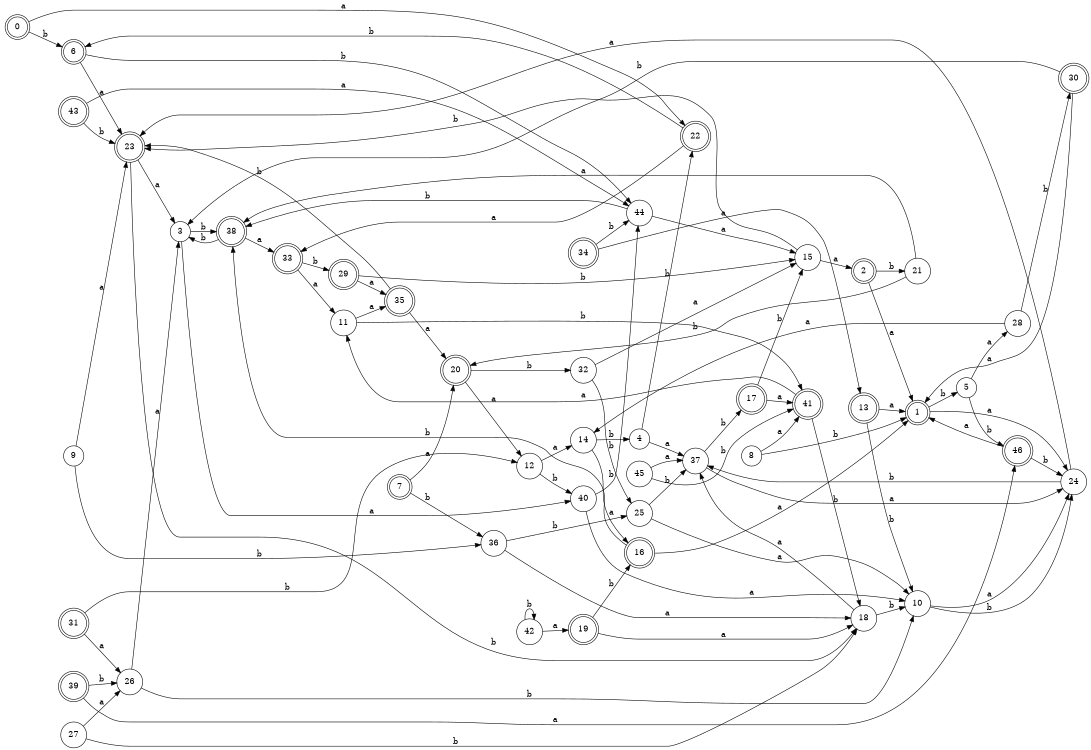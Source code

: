 digraph n38_8 {
__start0 [label="" shape="none"];

rankdir=LR;
size="8,5";

s0 [style="rounded,filled", color="black", fillcolor="white" shape="doublecircle", label="0"];
s1 [style="rounded,filled", color="black", fillcolor="white" shape="doublecircle", label="1"];
s2 [style="rounded,filled", color="black", fillcolor="white" shape="doublecircle", label="2"];
s3 [style="filled", color="black", fillcolor="white" shape="circle", label="3"];
s4 [style="filled", color="black", fillcolor="white" shape="circle", label="4"];
s5 [style="filled", color="black", fillcolor="white" shape="circle", label="5"];
s6 [style="rounded,filled", color="black", fillcolor="white" shape="doublecircle", label="6"];
s7 [style="rounded,filled", color="black", fillcolor="white" shape="doublecircle", label="7"];
s8 [style="filled", color="black", fillcolor="white" shape="circle", label="8"];
s9 [style="filled", color="black", fillcolor="white" shape="circle", label="9"];
s10 [style="filled", color="black", fillcolor="white" shape="circle", label="10"];
s11 [style="filled", color="black", fillcolor="white" shape="circle", label="11"];
s12 [style="filled", color="black", fillcolor="white" shape="circle", label="12"];
s13 [style="rounded,filled", color="black", fillcolor="white" shape="doublecircle", label="13"];
s14 [style="filled", color="black", fillcolor="white" shape="circle", label="14"];
s15 [style="filled", color="black", fillcolor="white" shape="circle", label="15"];
s16 [style="rounded,filled", color="black", fillcolor="white" shape="doublecircle", label="16"];
s17 [style="rounded,filled", color="black", fillcolor="white" shape="doublecircle", label="17"];
s18 [style="filled", color="black", fillcolor="white" shape="circle", label="18"];
s19 [style="rounded,filled", color="black", fillcolor="white" shape="doublecircle", label="19"];
s20 [style="rounded,filled", color="black", fillcolor="white" shape="doublecircle", label="20"];
s21 [style="filled", color="black", fillcolor="white" shape="circle", label="21"];
s22 [style="rounded,filled", color="black", fillcolor="white" shape="doublecircle", label="22"];
s23 [style="rounded,filled", color="black", fillcolor="white" shape="doublecircle", label="23"];
s24 [style="filled", color="black", fillcolor="white" shape="circle", label="24"];
s25 [style="filled", color="black", fillcolor="white" shape="circle", label="25"];
s26 [style="filled", color="black", fillcolor="white" shape="circle", label="26"];
s27 [style="filled", color="black", fillcolor="white" shape="circle", label="27"];
s28 [style="filled", color="black", fillcolor="white" shape="circle", label="28"];
s29 [style="rounded,filled", color="black", fillcolor="white" shape="doublecircle", label="29"];
s30 [style="rounded,filled", color="black", fillcolor="white" shape="doublecircle", label="30"];
s31 [style="rounded,filled", color="black", fillcolor="white" shape="doublecircle", label="31"];
s32 [style="filled", color="black", fillcolor="white" shape="circle", label="32"];
s33 [style="rounded,filled", color="black", fillcolor="white" shape="doublecircle", label="33"];
s34 [style="rounded,filled", color="black", fillcolor="white" shape="doublecircle", label="34"];
s35 [style="rounded,filled", color="black", fillcolor="white" shape="doublecircle", label="35"];
s36 [style="filled", color="black", fillcolor="white" shape="circle", label="36"];
s37 [style="filled", color="black", fillcolor="white" shape="circle", label="37"];
s38 [style="rounded,filled", color="black", fillcolor="white" shape="doublecircle", label="38"];
s39 [style="rounded,filled", color="black", fillcolor="white" shape="doublecircle", label="39"];
s40 [style="filled", color="black", fillcolor="white" shape="circle", label="40"];
s41 [style="rounded,filled", color="black", fillcolor="white" shape="doublecircle", label="41"];
s42 [style="filled", color="black", fillcolor="white" shape="circle", label="42"];
s43 [style="rounded,filled", color="black", fillcolor="white" shape="doublecircle", label="43"];
s44 [style="filled", color="black", fillcolor="white" shape="circle", label="44"];
s45 [style="filled", color="black", fillcolor="white" shape="circle", label="45"];
s46 [style="rounded,filled", color="black", fillcolor="white" shape="doublecircle", label="46"];
s0 -> s22 [label="a"];
s0 -> s6 [label="b"];
s1 -> s24 [label="a"];
s1 -> s5 [label="b"];
s2 -> s1 [label="a"];
s2 -> s21 [label="b"];
s3 -> s40 [label="a"];
s3 -> s38 [label="b"];
s4 -> s37 [label="a"];
s4 -> s22 [label="b"];
s5 -> s28 [label="a"];
s5 -> s46 [label="b"];
s6 -> s23 [label="a"];
s6 -> s44 [label="b"];
s7 -> s20 [label="a"];
s7 -> s36 [label="b"];
s8 -> s41 [label="a"];
s8 -> s1 [label="b"];
s9 -> s23 [label="a"];
s9 -> s36 [label="b"];
s10 -> s24 [label="a"];
s10 -> s24 [label="b"];
s11 -> s35 [label="a"];
s11 -> s41 [label="b"];
s12 -> s14 [label="a"];
s12 -> s40 [label="b"];
s13 -> s1 [label="a"];
s13 -> s10 [label="b"];
s14 -> s16 [label="a"];
s14 -> s4 [label="b"];
s15 -> s2 [label="a"];
s15 -> s23 [label="b"];
s16 -> s1 [label="a"];
s16 -> s38 [label="b"];
s17 -> s41 [label="a"];
s17 -> s15 [label="b"];
s18 -> s37 [label="a"];
s18 -> s10 [label="b"];
s19 -> s18 [label="a"];
s19 -> s16 [label="b"];
s20 -> s12 [label="a"];
s20 -> s32 [label="b"];
s21 -> s38 [label="a"];
s21 -> s20 [label="b"];
s22 -> s33 [label="a"];
s22 -> s6 [label="b"];
s23 -> s3 [label="a"];
s23 -> s18 [label="b"];
s24 -> s23 [label="a"];
s24 -> s37 [label="b"];
s25 -> s10 [label="a"];
s25 -> s37 [label="b"];
s26 -> s3 [label="a"];
s26 -> s10 [label="b"];
s27 -> s26 [label="a"];
s27 -> s18 [label="b"];
s28 -> s14 [label="a"];
s28 -> s30 [label="b"];
s29 -> s35 [label="a"];
s29 -> s15 [label="b"];
s30 -> s1 [label="a"];
s30 -> s3 [label="b"];
s31 -> s26 [label="a"];
s31 -> s12 [label="b"];
s32 -> s15 [label="a"];
s32 -> s25 [label="b"];
s33 -> s11 [label="a"];
s33 -> s29 [label="b"];
s34 -> s13 [label="a"];
s34 -> s44 [label="b"];
s35 -> s20 [label="a"];
s35 -> s23 [label="b"];
s36 -> s18 [label="a"];
s36 -> s25 [label="b"];
s37 -> s24 [label="a"];
s37 -> s17 [label="b"];
s38 -> s33 [label="a"];
s38 -> s3 [label="b"];
s39 -> s46 [label="a"];
s39 -> s26 [label="b"];
s40 -> s10 [label="a"];
s40 -> s44 [label="b"];
s41 -> s11 [label="a"];
s41 -> s18 [label="b"];
s42 -> s19 [label="a"];
s42 -> s42 [label="b"];
s43 -> s44 [label="a"];
s43 -> s23 [label="b"];
s44 -> s15 [label="a"];
s44 -> s38 [label="b"];
s45 -> s37 [label="a"];
s45 -> s41 [label="b"];
s46 -> s1 [label="a"];
s46 -> s24 [label="b"];

}